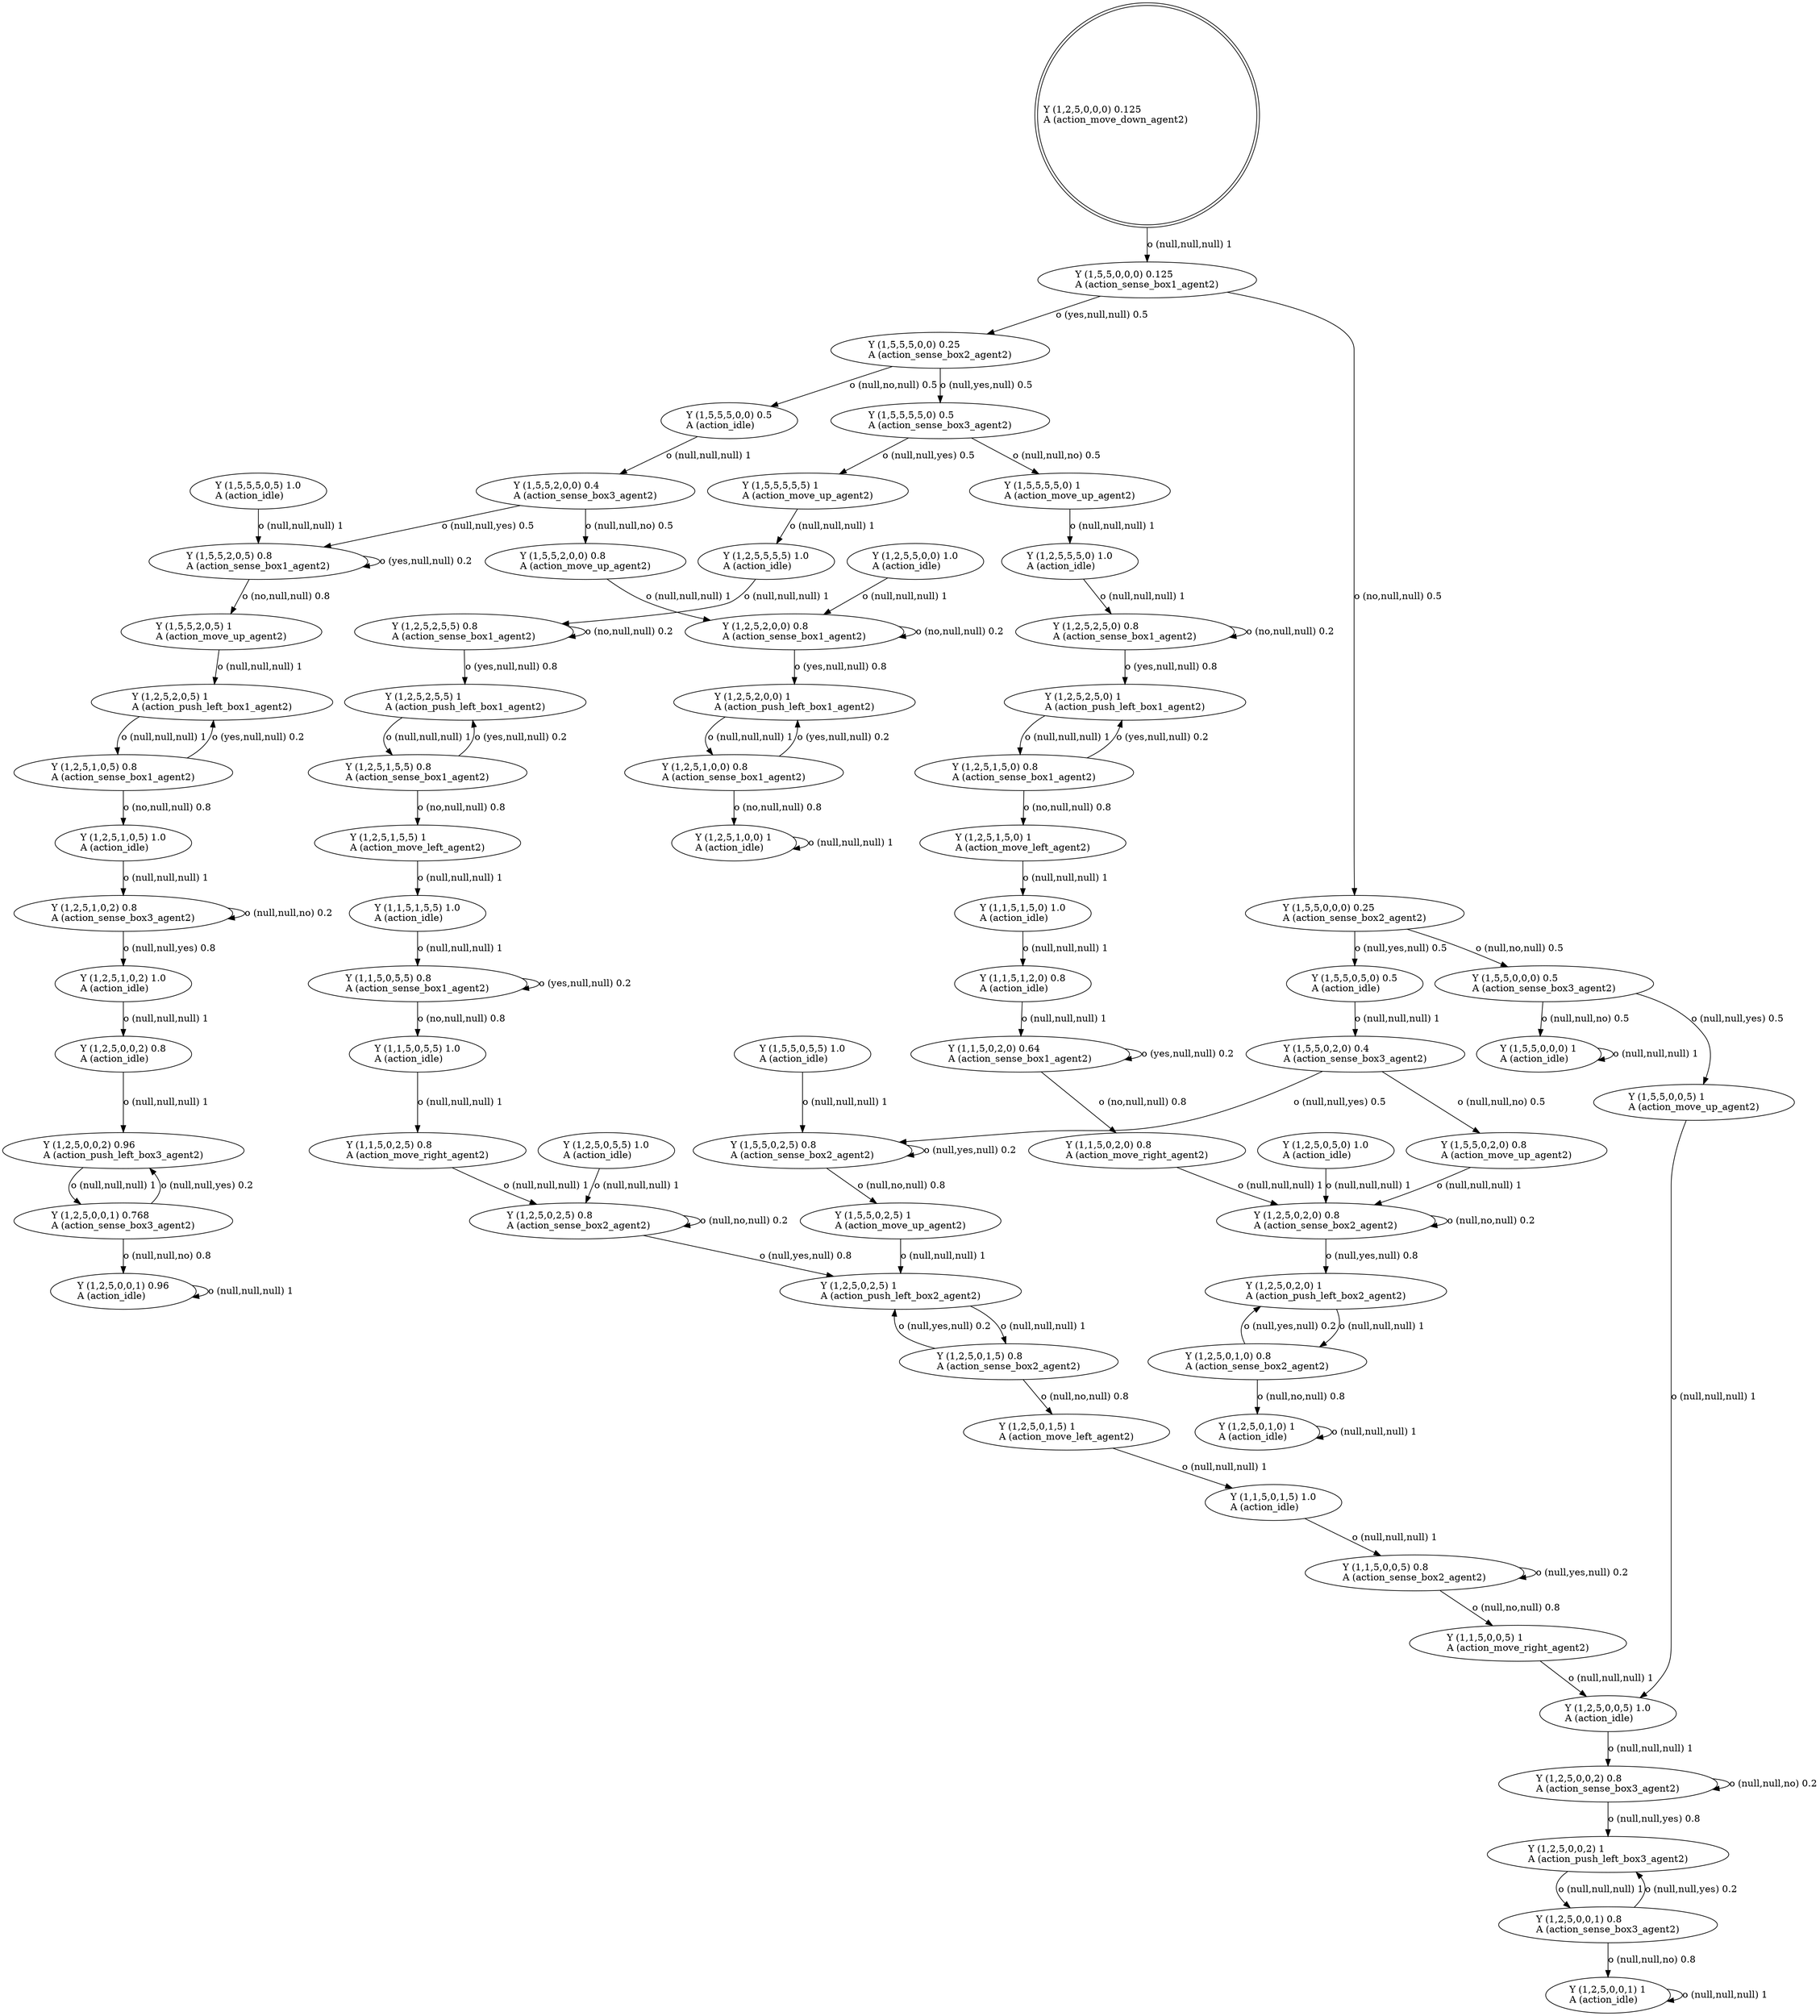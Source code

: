 digraph "G" {
root [label="Y (1,2,5,0,0,0) 0.125\lA (action_move_down_agent2)\l", labeljust="l", shape=doublecircle];
x0row422 [label="Y (1,5,5,2,0,0) 0.4\lA (action_sense_box3_agent2)\l"];
x0row430 [label="Y (1,5,5,5,0,5) 1.0\lA (action_idle)\l"];
x0row63 [label="Y (1,2,5,5,5,5) 1.0\lA (action_idle)\l"];
x0row74 [label="Y (1,2,5,2,5,5) 0.8\lA (action_sense_box1_agent2)\l"];
x0row396 [label="Y (1,2,5,0,1,0) 0.8\lA (action_sense_box2_agent2)\l"];
x0row398 [label="Y (1,2,5,0,1,0) 1\lA (action_idle)\l"];
x0row154 [label="Y (1,1,5,0,2,5) 0.8\lA (action_move_right_agent2)\l"];
x0row156 [label="Y (1,2,5,0,5,5) 1.0\lA (action_idle)\l"];
x0row166 [label="Y (1,2,5,0,2,5) 0.8\lA (action_sense_box2_agent2)\l"];
x0row167 [label="Y (1,5,5,0,2,5) 0.8\lA (action_sense_box2_agent2)\l"];
x0row168 [label="Y (1,2,5,0,2,5) 1\lA (action_push_left_box2_agent2)\l"];
x0row177 [label="Y (1,5,5,0,2,5) 1\lA (action_move_up_agent2)\l"];
x0row185 [label="Y (1,2,5,0,1,5) 0.8\lA (action_sense_box2_agent2)\l"];
x0row187 [label="Y (1,2,5,0,1,5) 1\lA (action_move_left_agent2)\l"];
x0row88 [label="Y (1,2,5,2,5,5) 1\lA (action_push_left_box1_agent2)\l"];
x0row103 [label="Y (1,2,5,1,5,5) 0.8\lA (action_sense_box1_agent2)\l"];
x0row444 [label="Y (1,5,5,2,0,5) 0.8\lA (action_sense_box1_agent2)\l"];
x0row445 [label="Y (1,5,5,2,0,0) 0.8\lA (action_move_up_agent2)\l"];
x0row455 [label="Y (1,5,5,2,0,5) 1\lA (action_move_up_agent2)\l"];
x0row472 [label="Y (1,2,5,2,0,5) 1\lA (action_push_left_box1_agent2)\l"];
x0row110 [label="Y (1,2,5,1,5,5) 1\lA (action_move_left_agent2)\l"];
x0row120 [label="Y (1,1,5,1,5,5) 1.0\lA (action_idle)\l"];
x0row128 [label="Y (1,1,5,0,5,5) 0.8\lA (action_sense_box1_agent2)\l"];
x0row142 [label="Y (1,1,5,0,5,5) 1.0\lA (action_idle)\l"];
x0row581 [label="Y (1,2,5,2,0,0) 1\lA (action_push_left_box1_agent2)\l"];
x0row582 [label="Y (1,2,5,5,0,0) 1.0\lA (action_idle)\l"];
x0row592 [label="Y (1,2,5,1,0,0) 0.8\lA (action_sense_box1_agent2)\l"];
x0row599 [label="Y (1,2,5,1,0,0) 1\lA (action_idle)\l"];
x0row285 [label="Y (1,2,5,5,5,0) 1.0\lA (action_idle)\l"];
x0row294 [label="Y (1,2,5,2,5,0) 0.8\lA (action_sense_box1_agent2)\l"];
x0row487 [label="Y (1,2,5,1,0,5) 0.8\lA (action_sense_box1_agent2)\l"];
x0row494 [label="Y (1,2,5,1,0,5) 1.0\lA (action_idle)\l"];
x0row507 [label="Y (1,2,5,1,0,2) 0.8\lA (action_sense_box3_agent2)\l"];
x0row543 [label="Y (1,2,5,0,0,1) 0.768\lA (action_sense_box3_agent2)\l"];
x0row554 [label="Y (1,2,5,0,0,1) 0.96\lA (action_idle)\l"];
x0row568 [label="Y (1,2,5,2,0,0) 0.8\lA (action_sense_box1_agent2)\l"];
x0row54 [label="Y (1,5,5,5,5,5) 1\lA (action_move_up_agent2)\l"];
x0row55 [label="Y (1,5,5,5,5,0) 1\lA (action_move_up_agent2)\l"];
x0row307 [label="Y (1,2,5,2,5,0) 1\lA (action_push_left_box1_agent2)\l"];
x0row320 [label="Y (1,2,5,1,5,0) 0.8\lA (action_sense_box1_agent2)\l"];
x0row265 [label="Y (1,2,5,0,0,1) 1\lA (action_idle)\l"];
x0row276 [label="Y (1,5,5,0,5,5) 1.0\lA (action_idle)\l"];
x0row617 [label="Y (1,5,5,0,5,0) 0.5\lA (action_idle)\l"];
x0row618 [label="Y (1,5,5,0,0,0) 0.5\lA (action_sense_box3_agent2)\l"];
x0row640 [label="Y (1,5,5,0,2,0) 0.4\lA (action_sense_box3_agent2)\l"];
x0row18 [label="Y (1,5,5,5,0,0) 0.25\lA (action_sense_box2_agent2)\l"];
x0row19 [label="Y (1,5,5,0,0,0) 0.25\lA (action_sense_box2_agent2)\l"];
x0row29 [label="Y (1,5,5,5,5,0) 0.5\lA (action_sense_box3_agent2)\l"];
x0row30 [label="Y (1,5,5,5,0,0) 0.5\lA (action_idle)\l"];
x0row214 [label="Y (1,1,5,0,0,5) 0.8\lA (action_sense_box2_agent2)\l"];
x0row216 [label="Y (1,1,5,0,0,5) 1\lA (action_move_right_agent2)\l"];
x0row233 [label="Y (1,2,5,0,0,5) 1.0\lA (action_idle)\l"];
x0row327 [label="Y (1,2,5,1,5,0) 1\lA (action_move_left_agent2)\l"];
x0row336 [label="Y (1,1,5,1,5,0) 1.0\lA (action_idle)\l"];
x0row349 [label="Y (1,1,5,1,2,0) 0.8\lA (action_idle)\l"];
x0row694 [label="Y (1,5,5,0,0,0) 1\lA (action_idle)\l"];
x0row200 [label="Y (1,1,5,0,1,5) 1.0\lA (action_idle)\l"];
x0row352 [label="Y (1,1,5,0,2,0) 0.64\lA (action_sense_box1_agent2)\l"];
x0row365 [label="Y (1,1,5,0,2,0) 0.8\lA (action_move_right_agent2)\l"];
x0row378 [label="Y (1,2,5,0,2,0) 0.8\lA (action_sense_box2_agent2)\l"];
x0row379 [label="Y (1,5,5,0,2,0) 0.8\lA (action_move_up_agent2)\l"];
x0row380 [label="Y (1,2,5,0,2,0) 1\lA (action_push_left_box2_agent2)\l"];
x0row381 [label="Y (1,2,5,0,5,0) 1.0\lA (action_idle)\l"];
x0row516 [label="Y (1,2,5,1,0,2) 1.0\lA (action_idle)\l"];
x0row521 [label="Y (1,2,5,0,0,2) 0.8\lA (action_idle)\l"];
x0row530 [label="Y (1,2,5,0,0,2) 0.96\lA (action_push_left_box3_agent2)\l"];
x0row1 [label="Y (1,5,5,0,0,0) 0.125\lA (action_sense_box1_agent2)\l"];
x0row234 [label="Y (1,5,5,0,0,5) 1\lA (action_move_up_agent2)\l"];
x0row240 [label="Y (1,2,5,0,0,2) 0.8\lA (action_sense_box3_agent2)\l"];
x0row247 [label="Y (1,2,5,0,0,2) 1\lA (action_push_left_box3_agent2)\l"];
x0row255 [label="Y (1,2,5,0,0,1) 0.8\lA (action_sense_box3_agent2)\l"];
root -> x0row1  [key=0, label="o (null,null,null) 1\l"];
x0row422 -> x0row444  [key=0, label="o (null,null,yes) 0.5\l"];
x0row422 -> x0row445  [key=0, label="o (null,null,no) 0.5\l"];
x0row430 -> x0row444  [key=0, label="o (null,null,null) 1\l"];
x0row63 -> x0row74  [key=0, label="o (null,null,null) 1\l"];
x0row74 -> x0row88  [key=0, label="o (yes,null,null) 0.8\l"];
x0row74 -> x0row74  [key=0, label="o (no,null,null) 0.2\l"];
x0row396 -> x0row380  [key=0, label="o (null,yes,null) 0.2\l"];
x0row396 -> x0row398  [key=0, label="o (null,no,null) 0.8\l"];
x0row398 -> x0row398  [key=0, label="o (null,null,null) 1\l"];
x0row154 -> x0row166  [key=0, label="o (null,null,null) 1\l"];
x0row156 -> x0row166  [key=0, label="o (null,null,null) 1\l"];
x0row166 -> x0row168  [key=0, label="o (null,yes,null) 0.8\l"];
x0row166 -> x0row166  [key=0, label="o (null,no,null) 0.2\l"];
x0row167 -> x0row177  [key=0, label="o (null,no,null) 0.8\l"];
x0row167 -> x0row167  [key=0, label="o (null,yes,null) 0.2\l"];
x0row168 -> x0row185  [key=0, label="o (null,null,null) 1\l"];
x0row177 -> x0row168  [key=0, label="o (null,null,null) 1\l"];
x0row185 -> x0row168  [key=0, label="o (null,yes,null) 0.2\l"];
x0row185 -> x0row187  [key=0, label="o (null,no,null) 0.8\l"];
x0row187 -> x0row200  [key=0, label="o (null,null,null) 1\l"];
x0row88 -> x0row103  [key=0, label="o (null,null,null) 1\l"];
x0row103 -> x0row88  [key=0, label="o (yes,null,null) 0.2\l"];
x0row103 -> x0row110  [key=0, label="o (no,null,null) 0.8\l"];
x0row444 -> x0row455  [key=0, label="o (no,null,null) 0.8\l"];
x0row444 -> x0row444  [key=0, label="o (yes,null,null) 0.2\l"];
x0row445 -> x0row568  [key=0, label="o (null,null,null) 1\l"];
x0row455 -> x0row472  [key=0, label="o (null,null,null) 1\l"];
x0row472 -> x0row487  [key=0, label="o (null,null,null) 1\l"];
x0row110 -> x0row120  [key=0, label="o (null,null,null) 1\l"];
x0row120 -> x0row128  [key=0, label="o (null,null,null) 1\l"];
x0row128 -> x0row142  [key=0, label="o (no,null,null) 0.8\l"];
x0row128 -> x0row128  [key=0, label="o (yes,null,null) 0.2\l"];
x0row142 -> x0row154  [key=0, label="o (null,null,null) 1\l"];
x0row581 -> x0row592  [key=0, label="o (null,null,null) 1\l"];
x0row582 -> x0row568  [key=0, label="o (null,null,null) 1\l"];
x0row592 -> x0row581  [key=0, label="o (yes,null,null) 0.2\l"];
x0row592 -> x0row599  [key=0, label="o (no,null,null) 0.8\l"];
x0row599 -> x0row599  [key=0, label="o (null,null,null) 1\l"];
x0row285 -> x0row294  [key=0, label="o (null,null,null) 1\l"];
x0row294 -> x0row307  [key=0, label="o (yes,null,null) 0.8\l"];
x0row294 -> x0row294  [key=0, label="o (no,null,null) 0.2\l"];
x0row487 -> x0row472  [key=0, label="o (yes,null,null) 0.2\l"];
x0row487 -> x0row494  [key=0, label="o (no,null,null) 0.8\l"];
x0row494 -> x0row507  [key=0, label="o (null,null,null) 1\l"];
x0row507 -> x0row516  [key=0, label="o (null,null,yes) 0.8\l"];
x0row507 -> x0row507  [key=0, label="o (null,null,no) 0.2\l"];
x0row543 -> x0row530  [key=0, label="o (null,null,yes) 0.2\l"];
x0row543 -> x0row554  [key=0, label="o (null,null,no) 0.8\l"];
x0row554 -> x0row554  [key=0, label="o (null,null,null) 1\l"];
x0row568 -> x0row581  [key=0, label="o (yes,null,null) 0.8\l"];
x0row568 -> x0row568  [key=0, label="o (no,null,null) 0.2\l"];
x0row54 -> x0row63  [key=0, label="o (null,null,null) 1\l"];
x0row55 -> x0row285  [key=0, label="o (null,null,null) 1\l"];
x0row307 -> x0row320  [key=0, label="o (null,null,null) 1\l"];
x0row320 -> x0row307  [key=0, label="o (yes,null,null) 0.2\l"];
x0row320 -> x0row327  [key=0, label="o (no,null,null) 0.8\l"];
x0row265 -> x0row265  [key=0, label="o (null,null,null) 1\l"];
x0row276 -> x0row167  [key=0, label="o (null,null,null) 1\l"];
x0row617 -> x0row640  [key=0, label="o (null,null,null) 1\l"];
x0row618 -> x0row234  [key=0, label="o (null,null,yes) 0.5\l"];
x0row618 -> x0row694  [key=0, label="o (null,null,no) 0.5\l"];
x0row640 -> x0row167  [key=0, label="o (null,null,yes) 0.5\l"];
x0row640 -> x0row379  [key=0, label="o (null,null,no) 0.5\l"];
x0row18 -> x0row29  [key=0, label="o (null,yes,null) 0.5\l"];
x0row18 -> x0row30  [key=0, label="o (null,no,null) 0.5\l"];
x0row19 -> x0row617  [key=0, label="o (null,yes,null) 0.5\l"];
x0row19 -> x0row618  [key=0, label="o (null,no,null) 0.5\l"];
x0row29 -> x0row54  [key=0, label="o (null,null,yes) 0.5\l"];
x0row29 -> x0row55  [key=0, label="o (null,null,no) 0.5\l"];
x0row30 -> x0row422  [key=0, label="o (null,null,null) 1\l"];
x0row214 -> x0row216  [key=0, label="o (null,no,null) 0.8\l"];
x0row214 -> x0row214  [key=0, label="o (null,yes,null) 0.2\l"];
x0row216 -> x0row233  [key=0, label="o (null,null,null) 1\l"];
x0row233 -> x0row240  [key=0, label="o (null,null,null) 1\l"];
x0row327 -> x0row336  [key=0, label="o (null,null,null) 1\l"];
x0row336 -> x0row349  [key=0, label="o (null,null,null) 1\l"];
x0row349 -> x0row352  [key=0, label="o (null,null,null) 1\l"];
x0row694 -> x0row694  [key=0, label="o (null,null,null) 1\l"];
x0row200 -> x0row214  [key=0, label="o (null,null,null) 1\l"];
x0row352 -> x0row365  [key=0, label="o (no,null,null) 0.8\l"];
x0row352 -> x0row352  [key=0, label="o (yes,null,null) 0.2\l"];
x0row365 -> x0row378  [key=0, label="o (null,null,null) 1\l"];
x0row378 -> x0row380  [key=0, label="o (null,yes,null) 0.8\l"];
x0row378 -> x0row378  [key=0, label="o (null,no,null) 0.2\l"];
x0row379 -> x0row378  [key=0, label="o (null,null,null) 1\l"];
x0row380 -> x0row396  [key=0, label="o (null,null,null) 1\l"];
x0row381 -> x0row378  [key=0, label="o (null,null,null) 1\l"];
x0row516 -> x0row521  [key=0, label="o (null,null,null) 1\l"];
x0row521 -> x0row530  [key=0, label="o (null,null,null) 1\l"];
x0row530 -> x0row543  [key=0, label="o (null,null,null) 1\l"];
x0row1 -> x0row18  [key=0, label="o (yes,null,null) 0.5\l"];
x0row1 -> x0row19  [key=0, label="o (no,null,null) 0.5\l"];
x0row234 -> x0row233  [key=0, label="o (null,null,null) 1\l"];
x0row240 -> x0row247  [key=0, label="o (null,null,yes) 0.8\l"];
x0row240 -> x0row240  [key=0, label="o (null,null,no) 0.2\l"];
x0row247 -> x0row255  [key=0, label="o (null,null,null) 1\l"];
x0row255 -> x0row247  [key=0, label="o (null,null,yes) 0.2\l"];
x0row255 -> x0row265  [key=0, label="o (null,null,no) 0.8\l"];
}
